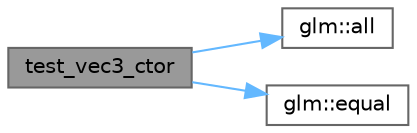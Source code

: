 digraph "test_vec3_ctor"
{
 // LATEX_PDF_SIZE
  bgcolor="transparent";
  edge [fontname=Helvetica,fontsize=10,labelfontname=Helvetica,labelfontsize=10];
  node [fontname=Helvetica,fontsize=10,shape=box,height=0.2,width=0.4];
  rankdir="LR";
  Node1 [id="Node000001",label="test_vec3_ctor",height=0.2,width=0.4,color="gray40", fillcolor="grey60", style="filled", fontcolor="black",tooltip=" "];
  Node1 -> Node2 [id="edge3_Node000001_Node000002",color="steelblue1",style="solid",tooltip=" "];
  Node2 [id="Node000002",label="glm::all",height=0.2,width=0.4,color="grey40", fillcolor="white", style="filled",URL="$group__core__func__vector__relational.html#ga87e53f50b679f5f95c5cb4780311b3dd",tooltip=" "];
  Node1 -> Node3 [id="edge4_Node000001_Node000003",color="steelblue1",style="solid",tooltip=" "];
  Node3 [id="Node000003",label="glm::equal",height=0.2,width=0.4,color="grey40", fillcolor="white", style="filled",URL="$group__core__func__vector__relational.html#gaf539cf490630ba648dfd6e36aef910a1",tooltip=" "];
}
